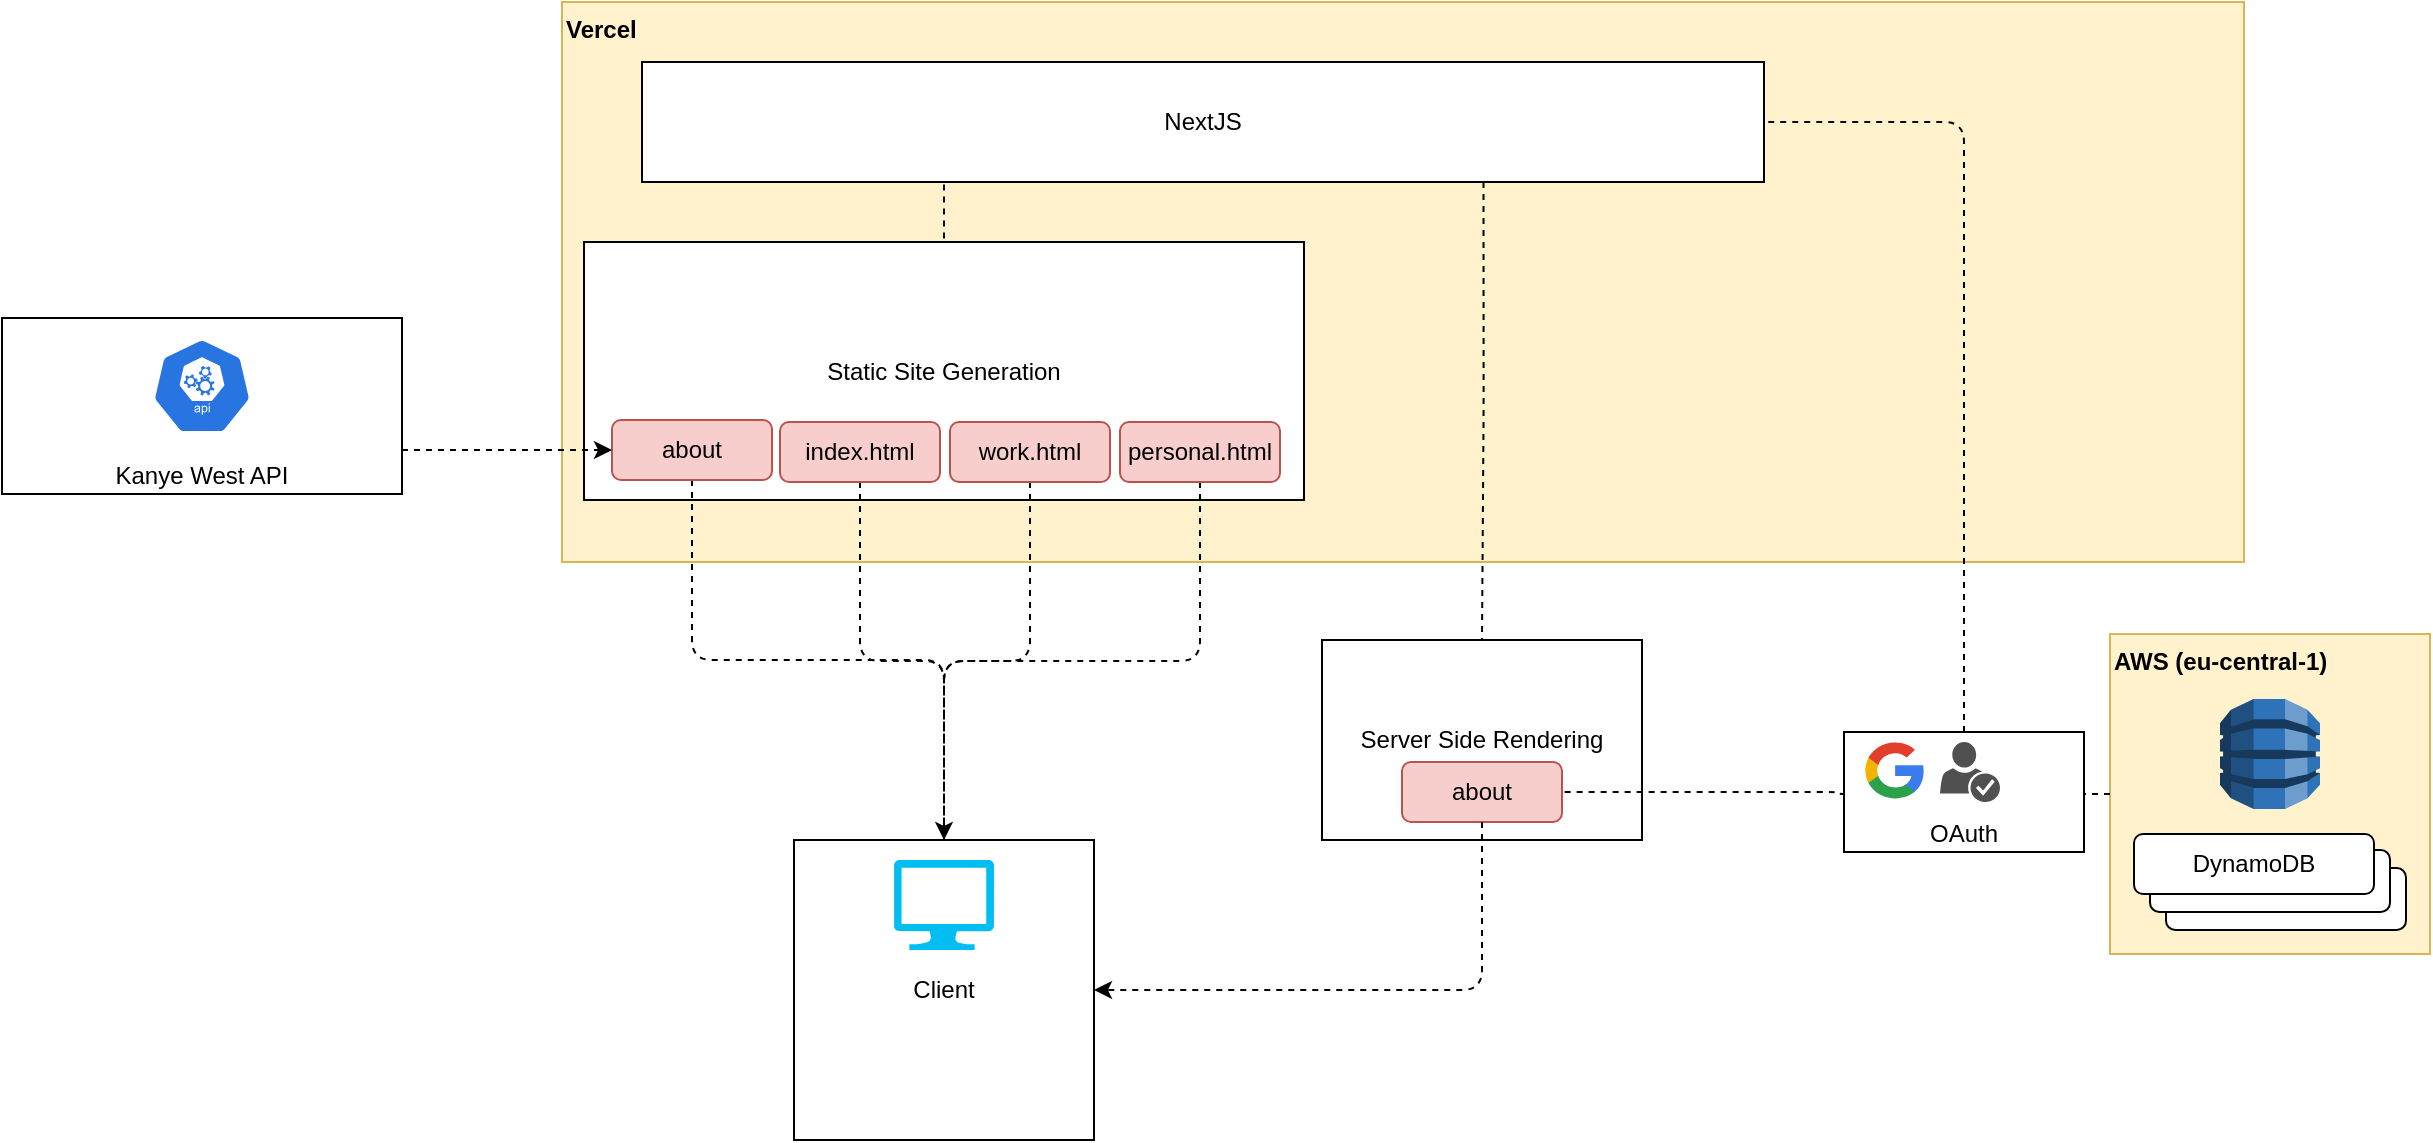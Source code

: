 <mxfile version="20.8.18" type="device"><diagram name="Stránka-1" id="X9in44i30s5VFMdSTryZ"><mxGraphModel dx="2363" dy="730" grid="1" gridSize="10" guides="1" tooltips="1" connect="1" arrows="1" fold="1" page="1" pageScale="1" pageWidth="827" pageHeight="1169" math="0" shadow="0"><root><mxCell id="0"/><mxCell id="1" parent="0"/><mxCell id="zqf7S-dNXuL5NhvDXSqg-35" value="AWS (eu-central-1)" style="rounded=0;whiteSpace=wrap;html=1;fillColor=#fff2cc;verticalAlign=top;align=left;strokeColor=#d6b656;fontStyle=1" vertex="1" parent="1"><mxGeometry x="933" y="357" width="160" height="160" as="geometry"/></mxCell><mxCell id="zqf7S-dNXuL5NhvDXSqg-39" value="" style="rounded=1;whiteSpace=wrap;html=1;fontColor=#000000;fillColor=#FFFFFF;" vertex="1" parent="1"><mxGeometry x="961" y="474" width="120" height="31" as="geometry"/></mxCell><mxCell id="zqf7S-dNXuL5NhvDXSqg-4" value="Vercel" style="rounded=0;whiteSpace=wrap;html=1;align=left;labelPosition=center;verticalLabelPosition=middle;verticalAlign=top;fontStyle=1;fillColor=#fff2cc;strokeColor=#d6b656;" vertex="1" parent="1"><mxGeometry x="159" y="41" width="841" height="280" as="geometry"/></mxCell><mxCell id="zqf7S-dNXuL5NhvDXSqg-1" value="Client" style="whiteSpace=wrap;html=1;aspect=fixed;" vertex="1" parent="1"><mxGeometry x="275" y="460" width="150" height="150" as="geometry"/></mxCell><mxCell id="zqf7S-dNXuL5NhvDXSqg-13" style="edgeStyle=orthogonalEdgeStyle;rounded=0;orthogonalLoop=1;jettySize=auto;html=1;exitX=0.25;exitY=1;exitDx=0;exitDy=0;entryX=0.5;entryY=0;entryDx=0;entryDy=0;fontColor=#000000;endArrow=none;endFill=0;dashed=1;" edge="1" parent="1" source="zqf7S-dNXuL5NhvDXSqg-3" target="zqf7S-dNXuL5NhvDXSqg-7"><mxGeometry relative="1" as="geometry"/></mxCell><mxCell id="zqf7S-dNXuL5NhvDXSqg-23" style="edgeStyle=orthogonalEdgeStyle;rounded=1;orthogonalLoop=1;jettySize=auto;html=1;exitX=0.75;exitY=1;exitDx=0;exitDy=0;fontColor=#000000;endArrow=none;endFill=0;dashed=1;" edge="1" parent="1" source="zqf7S-dNXuL5NhvDXSqg-3" target="zqf7S-dNXuL5NhvDXSqg-8"><mxGeometry relative="1" as="geometry"/></mxCell><mxCell id="zqf7S-dNXuL5NhvDXSqg-3" value="NextJS" style="rounded=0;whiteSpace=wrap;html=1;" vertex="1" parent="1"><mxGeometry x="199" y="71" width="561" height="60" as="geometry"/></mxCell><mxCell id="zqf7S-dNXuL5NhvDXSqg-7" value="&lt;font color=&quot;#000000&quot;&gt;Static Site Generation&lt;/font&gt;" style="rounded=0;whiteSpace=wrap;html=1;fontColor=#FFFFFF;fillColor=#FFFFFF;" vertex="1" parent="1"><mxGeometry x="170" y="161" width="360" height="129" as="geometry"/></mxCell><mxCell id="zqf7S-dNXuL5NhvDXSqg-8" value="Server Side Rendering" style="rounded=0;whiteSpace=wrap;html=1;fontColor=#000000;fillColor=#FFFFFF;" vertex="1" parent="1"><mxGeometry x="539" y="360" width="160" height="100" as="geometry"/></mxCell><mxCell id="zqf7S-dNXuL5NhvDXSqg-25" style="edgeStyle=orthogonalEdgeStyle;rounded=1;orthogonalLoop=1;jettySize=auto;html=1;exitX=0.5;exitY=1;exitDx=0;exitDy=0;fontColor=#000000;endArrow=none;endFill=0;dashed=1;" edge="1" parent="1" source="zqf7S-dNXuL5NhvDXSqg-9" target="zqf7S-dNXuL5NhvDXSqg-1"><mxGeometry relative="1" as="geometry"/></mxCell><mxCell id="zqf7S-dNXuL5NhvDXSqg-9" value="index.html" style="rounded=1;whiteSpace=wrap;html=1;fillColor=#f8cecc;strokeColor=#b85450;" vertex="1" parent="1"><mxGeometry x="268" y="251" width="80" height="30" as="geometry"/></mxCell><mxCell id="zqf7S-dNXuL5NhvDXSqg-26" style="edgeStyle=orthogonalEdgeStyle;rounded=1;orthogonalLoop=1;jettySize=auto;html=1;exitX=0.5;exitY=1;exitDx=0;exitDy=0;entryX=0.5;entryY=0;entryDx=0;entryDy=0;fontColor=#000000;endArrow=none;endFill=0;dashed=1;" edge="1" parent="1" source="zqf7S-dNXuL5NhvDXSqg-10" target="zqf7S-dNXuL5NhvDXSqg-1"><mxGeometry relative="1" as="geometry"/></mxCell><mxCell id="zqf7S-dNXuL5NhvDXSqg-10" value="work.html" style="rounded=1;whiteSpace=wrap;html=1;fillColor=#f8cecc;strokeColor=#b85450;" vertex="1" parent="1"><mxGeometry x="353" y="251" width="80" height="30" as="geometry"/></mxCell><mxCell id="zqf7S-dNXuL5NhvDXSqg-27" style="edgeStyle=orthogonalEdgeStyle;rounded=1;orthogonalLoop=1;jettySize=auto;html=1;exitX=0.5;exitY=1;exitDx=0;exitDy=0;fontColor=#000000;endArrow=none;endFill=0;dashed=1;" edge="1" parent="1" source="zqf7S-dNXuL5NhvDXSqg-11" target="zqf7S-dNXuL5NhvDXSqg-1"><mxGeometry relative="1" as="geometry"/></mxCell><mxCell id="zqf7S-dNXuL5NhvDXSqg-11" value="personal.html" style="rounded=1;whiteSpace=wrap;html=1;fillColor=#f8cecc;strokeColor=#b85450;" vertex="1" parent="1"><mxGeometry x="438" y="251" width="80" height="30" as="geometry"/></mxCell><mxCell id="zqf7S-dNXuL5NhvDXSqg-24" style="edgeStyle=orthogonalEdgeStyle;rounded=1;orthogonalLoop=1;jettySize=auto;html=1;exitX=0.5;exitY=1;exitDx=0;exitDy=0;entryX=0.5;entryY=0;entryDx=0;entryDy=0;fontColor=#000000;endArrow=classic;endFill=1;startArrow=none;startFill=0;dashed=1;" edge="1" parent="1" source="zqf7S-dNXuL5NhvDXSqg-12" target="zqf7S-dNXuL5NhvDXSqg-1"><mxGeometry relative="1" as="geometry"/></mxCell><mxCell id="zqf7S-dNXuL5NhvDXSqg-12" value="about" style="rounded=1;whiteSpace=wrap;html=1;fillColor=#f8cecc;strokeColor=#b85450;" vertex="1" parent="1"><mxGeometry x="184" y="250" width="80" height="30" as="geometry"/></mxCell><mxCell id="zqf7S-dNXuL5NhvDXSqg-22" style="edgeStyle=orthogonalEdgeStyle;rounded=1;orthogonalLoop=1;jettySize=auto;html=1;exitX=1;exitY=0.75;exitDx=0;exitDy=0;entryX=0;entryY=0.5;entryDx=0;entryDy=0;fontColor=#000000;endArrow=classic;endFill=1;dashed=1;" edge="1" parent="1" source="zqf7S-dNXuL5NhvDXSqg-18" target="zqf7S-dNXuL5NhvDXSqg-12"><mxGeometry relative="1" as="geometry"/></mxCell><mxCell id="zqf7S-dNXuL5NhvDXSqg-18" value="Kanye West API" style="rounded=0;whiteSpace=wrap;html=1;fontColor=#000000;fillColor=#FFFFFF;labelPosition=center;verticalLabelPosition=middle;align=center;verticalAlign=bottom;" vertex="1" parent="1"><mxGeometry x="-121" y="199" width="200" height="88" as="geometry"/></mxCell><mxCell id="zqf7S-dNXuL5NhvDXSqg-21" value="" style="sketch=0;html=1;dashed=0;whitespace=wrap;fillColor=#2875E2;strokeColor=#ffffff;points=[[0.005,0.63,0],[0.1,0.2,0],[0.9,0.2,0],[0.5,0,0],[0.995,0.63,0],[0.72,0.99,0],[0.5,1,0],[0.28,0.99,0]];verticalLabelPosition=bottom;align=center;verticalAlign=top;shape=mxgraph.kubernetes.icon;prIcon=api;fontColor=#000000;" vertex="1" parent="1"><mxGeometry x="-46" y="209" width="50" height="48" as="geometry"/></mxCell><mxCell id="zqf7S-dNXuL5NhvDXSqg-31" value="" style="verticalLabelPosition=bottom;html=1;verticalAlign=top;align=center;strokeColor=none;fillColor=#00BEF2;shape=mxgraph.azure.computer;pointerEvents=1;fontColor=#000000;" vertex="1" parent="1"><mxGeometry x="325" y="470" width="50" height="45" as="geometry"/></mxCell><mxCell id="zqf7S-dNXuL5NhvDXSqg-32" value="about" style="rounded=1;whiteSpace=wrap;html=1;fillColor=#f8cecc;strokeColor=#b85450;" vertex="1" parent="1"><mxGeometry x="579" y="421" width="80" height="30" as="geometry"/></mxCell><mxCell id="zqf7S-dNXuL5NhvDXSqg-28" style="edgeStyle=orthogonalEdgeStyle;rounded=1;orthogonalLoop=1;jettySize=auto;html=1;exitX=0.5;exitY=1;exitDx=0;exitDy=0;entryX=1;entryY=0.5;entryDx=0;entryDy=0;fontColor=#000000;endArrow=classic;endFill=1;startArrow=none;startFill=0;dashed=1;" edge="1" parent="1" source="zqf7S-dNXuL5NhvDXSqg-32" target="zqf7S-dNXuL5NhvDXSqg-1"><mxGeometry relative="1" as="geometry"/></mxCell><mxCell id="zqf7S-dNXuL5NhvDXSqg-36" value="" style="outlineConnect=0;dashed=0;verticalLabelPosition=bottom;verticalAlign=top;align=center;html=1;shape=mxgraph.aws3.dynamo_db;fillColor=#2E73B8;gradientColor=none;fontColor=#000000;" vertex="1" parent="1"><mxGeometry x="988" y="389.5" width="50" height="55" as="geometry"/></mxCell><mxCell id="zqf7S-dNXuL5NhvDXSqg-38" value="" style="rounded=1;whiteSpace=wrap;html=1;fontColor=#000000;fillColor=#FFFFFF;" vertex="1" parent="1"><mxGeometry x="953" y="465" width="120" height="31" as="geometry"/></mxCell><mxCell id="zqf7S-dNXuL5NhvDXSqg-37" value="DynamoDB" style="rounded=1;whiteSpace=wrap;html=1;fontColor=#000000;fillColor=#FFFFFF;" vertex="1" parent="1"><mxGeometry x="945" y="457" width="120" height="30" as="geometry"/></mxCell><mxCell id="zqf7S-dNXuL5NhvDXSqg-40" style="edgeStyle=orthogonalEdgeStyle;rounded=1;orthogonalLoop=1;jettySize=auto;html=1;exitX=0;exitY=0.5;exitDx=0;exitDy=0;entryX=1;entryY=0.5;entryDx=0;entryDy=0;fontColor=#000000;endArrow=none;endFill=0;dashed=1;" edge="1" parent="1" source="zqf7S-dNXuL5NhvDXSqg-35" target="zqf7S-dNXuL5NhvDXSqg-32"><mxGeometry relative="1" as="geometry"/></mxCell><mxCell id="zqf7S-dNXuL5NhvDXSqg-44" style="edgeStyle=orthogonalEdgeStyle;rounded=1;orthogonalLoop=1;jettySize=auto;html=1;exitX=0.5;exitY=0;exitDx=0;exitDy=0;entryX=1;entryY=0.5;entryDx=0;entryDy=0;fontColor=#000000;startArrow=none;startFill=0;endArrow=none;endFill=0;dashed=1;" edge="1" parent="1" source="zqf7S-dNXuL5NhvDXSqg-43" target="zqf7S-dNXuL5NhvDXSqg-3"><mxGeometry relative="1" as="geometry"/></mxCell><mxCell id="zqf7S-dNXuL5NhvDXSqg-43" value="OAuth" style="rounded=0;whiteSpace=wrap;html=1;fontColor=#000000;fillColor=#FFFFFF;verticalAlign=bottom;" vertex="1" parent="1"><mxGeometry x="800" y="406" width="120" height="60" as="geometry"/></mxCell><mxCell id="zqf7S-dNXuL5NhvDXSqg-45" value="" style="dashed=0;outlineConnect=0;html=1;align=center;labelPosition=center;verticalLabelPosition=bottom;verticalAlign=top;shape=mxgraph.weblogos.google;fontColor=#000000;fillColor=#FFFFFF;" vertex="1" parent="1"><mxGeometry x="810" y="410" width="30" height="30" as="geometry"/></mxCell><mxCell id="zqf7S-dNXuL5NhvDXSqg-48" value="" style="shape=image;html=1;verticalAlign=top;verticalLabelPosition=bottom;labelBackgroundColor=#ffffff;imageAspect=0;aspect=fixed;image=https://cdn4.iconfinder.com/data/icons/ionicons/512/icon-social-github-128.png;fontColor=#000000;fillColor=#FFFFFF;" vertex="1" parent="1"><mxGeometry x="882" y="409.7" width="30" height="30" as="geometry"/></mxCell><mxCell id="zqf7S-dNXuL5NhvDXSqg-49" value="" style="sketch=0;pointerEvents=1;shadow=0;dashed=0;html=1;strokeColor=none;fillColor=#505050;labelPosition=center;verticalLabelPosition=bottom;verticalAlign=top;outlineConnect=0;align=center;shape=mxgraph.office.security.credentials;fontColor=#000000;" vertex="1" parent="1"><mxGeometry x="848" y="411" width="30" height="30" as="geometry"/></mxCell></root></mxGraphModel></diagram></mxfile>